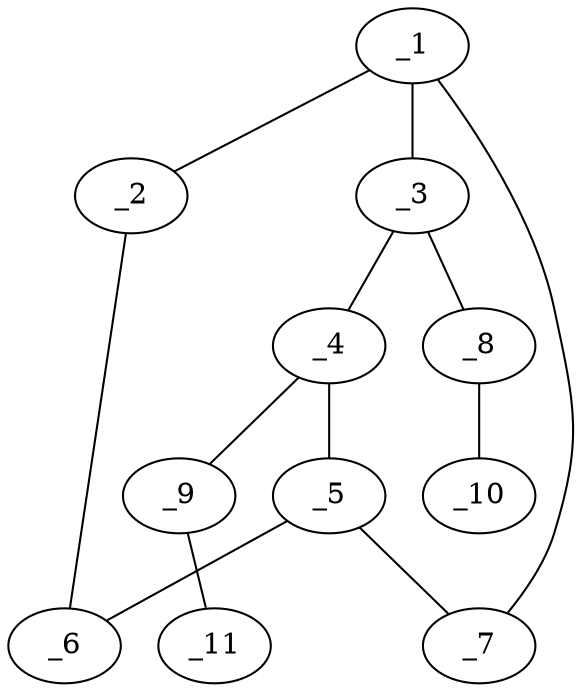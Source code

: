 graph molid629009 {
	_1	 [charge=0,
		chem=1,
		symbol="C  ",
		x="5.7156",
		y="1.3282"];
	_2	 [charge=0,
		chem=1,
		symbol="C  ",
		x="7.5476",
		y="0.5694"];
	_1 -- _2	 [valence=1];
	_3	 [charge=0,
		chem=1,
		symbol="C  ",
		x="3.2247",
		y="0.2283"];
	_1 -- _3	 [valence=1];
	_7	 [charge=0,
		chem=2,
		symbol="O  ",
		x="4.979",
		y="2.3108"];
	_1 -- _7	 [valence=1];
	_6	 [charge=0,
		chem=1,
		symbol="C  ",
		x="7.2887",
		y="-0.3966"];
	_2 -- _6	 [valence=2];
	_4	 [charge=0,
		chem=1,
		symbol="C  ",
		x="3.7247",
		y="-0.6378"];
	_3 -- _4	 [valence=1];
	_8	 [charge=0,
		chem=1,
		symbol="C  ",
		x="2.2588",
		y="0.4871"];
	_3 -- _8	 [valence=1];
	_5	 [charge=0,
		chem=1,
		symbol="C  ",
		x="5.4568",
		y="0.3622"];
	_4 -- _5	 [valence=1];
	_9	 [charge=0,
		chem=1,
		symbol="C  ",
		x="3.4659",
		y="-1.6037"];
	_4 -- _9	 [valence=1];
	_5 -- _6	 [valence=1];
	_5 -- _7	 [valence=1];
	_10	 [charge=0,
		chem=2,
		symbol="O  ",
		x=2,
		y="1.453"];
	_8 -- _10	 [valence=1];
	_11	 [charge=0,
		chem=2,
		symbol="O  ",
		x="4.173",
		y="-2.3108"];
	_9 -- _11	 [valence=1];
}
